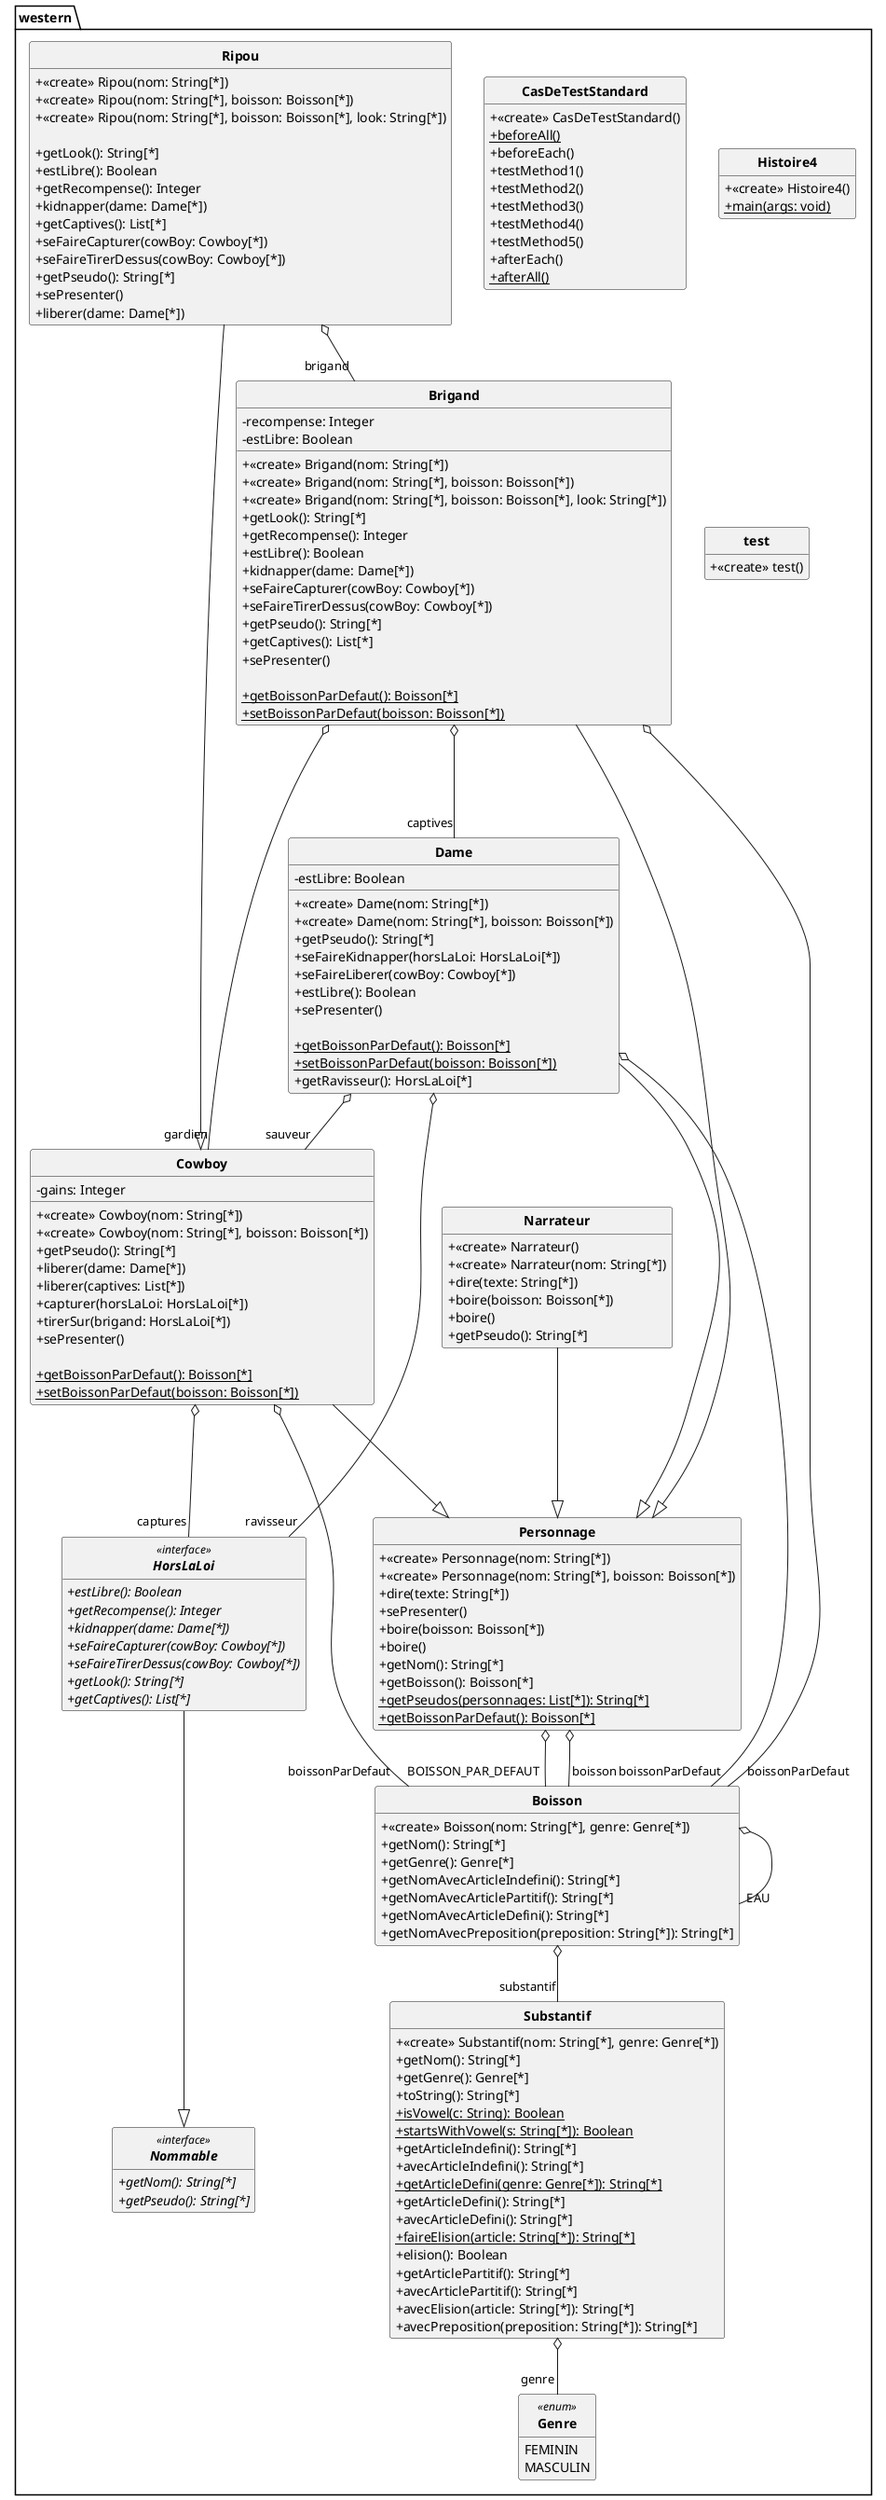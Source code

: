 @startuml
'https://plantuml.com/class-diagram
skinparam style strictuml
skinparam classAttributeIconSize 0
skinparam classFontStyle Bold
hide empty members

Class western.Boisson{
+ <<create>> Boisson(nom: String[*], genre: Genre[*])


+ getNom(): String[*]
+ getGenre(): Genre[*]
+ getNomAvecArticleIndefini(): String[*]
+ getNomAvecArticlePartitif(): String[*]
+ getNomAvecArticleDefini(): String[*]
+ getNomAvecPreposition(preposition: String[*]): String[*]

}
western.Boisson o-- "substantif"western.Substantif
western.Boisson o-- "EAU"western.Boisson


Class western.Brigand{
+ <<create>> Brigand(nom: String[*])
+ <<create>> Brigand(nom: String[*], boisson: Boisson[*])
+ <<create>> Brigand(nom: String[*], boisson: Boisson[*], look: String[*])


- recompense: Integer
- estLibre: Boolean


+ getLook(): String[*]
+ getRecompense(): Integer
+ estLibre(): Boolean
+ kidnapper(dame: Dame[*])
+ seFaireCapturer(cowBoy: Cowboy[*])
+ seFaireTirerDessus(cowBoy: Cowboy[*])
+ getPseudo(): String[*]
+ getCaptives(): List[*]
+ sePresenter()

{static} + getBoissonParDefaut(): Boisson[*]
{static} + setBoissonParDefaut(boisson: Boisson[*])

}
western.Brigand o--- "captives"western.Dame
western.Brigand o-- "gardien"western.Cowboy
western.Brigand o-- "boissonParDefaut"western.Boisson

western.Brigand ---|> western.Personnage
Class western.CasDeTestStandard{
+ <<create>> CasDeTestStandard()
{static} + beforeAll()
+ beforeEach()
+ testMethod1()
+ testMethod2()
+ testMethod3()
+ testMethod4()
+ testMethod5()
+ afterEach()
{static} + afterAll()

}


Class western.Cowboy{
+ <<create>> Cowboy(nom: String[*])
+ <<create>> Cowboy(nom: String[*], boisson: Boisson[*])
- gains: Integer

+ getPseudo(): String[*]
+ liberer(dame: Dame[*])
+ liberer(captives: List[*])
+ capturer(horsLaLoi: HorsLaLoi[*])
+ tirerSur(brigand: HorsLaLoi[*])
+ sePresenter()

{static} + getBoissonParDefaut(): Boisson[*]
{static} + setBoissonParDefaut(boisson: Boisson[*])

}
western.Cowboy o--- "captures"western.HorsLaLoi
western.Cowboy o-- "boissonParDefaut"western.Boisson

western.Cowboy ---|> western.Personnage
Class western.Dame{
+ <<create>> Dame(nom: String[*])
+ <<create>> Dame(nom: String[*], boisson: Boisson[*])
- estLibre: Boolean


+ getPseudo(): String[*]
+ seFaireKidnapper(horsLaLoi: HorsLaLoi[*])
+ seFaireLiberer(cowBoy: Cowboy[*])
+ estLibre(): Boolean
+ sePresenter()

{static} + getBoissonParDefaut(): Boisson[*]
{static} + setBoissonParDefaut(boisson: Boisson[*])
+ getRavisseur(): HorsLaLoi[*]

}
western.Dame o-- "sauveur"western.Cowboy
western.Dame o-- "ravisseur"western.HorsLaLoi
western.Dame o-- "boissonParDefaut"western.Boisson

western.Dame ---|> western.Personnage
Enum western.Genre<<enum>> {
FEMININ
MASCULIN

}
Class western.Histoire4{
+ <<create>> Histoire4()
{static} + main(args: void)

}


Interface western.HorsLaLoi<<interface>> {
{abstract} + estLibre(): Boolean
{abstract} + getRecompense(): Integer
{abstract} + kidnapper(dame: Dame[*])
{abstract} + seFaireCapturer(cowBoy: Cowboy[*])
{abstract} + seFaireTirerDessus(cowBoy: Cowboy[*])
{abstract} + getLook(): String[*]
{abstract} + getCaptives(): List[*]

}
western.HorsLaLoi ---|> western.Nommable

Class western.Narrateur{
+ <<create>> Narrateur()
+ <<create>> Narrateur(nom: String[*])
+ dire(texte: String[*])
+ boire(boisson: Boisson[*])
+ boire()
+ getPseudo(): String[*]

}

western.Narrateur ---|> western.Personnage
Interface western.Nommable<<interface>> {
{abstract} + getNom(): String[*]
{abstract} + getPseudo(): String[*]

}

Class western.Personnage{
+ <<create>> Personnage(nom: String[*])
+ <<create>> Personnage(nom: String[*], boisson: Boisson[*])



+ dire(texte: String[*])
+ sePresenter()
+ boire(boisson: Boisson[*])
+ boire()
+ getNom(): String[*]
+ getBoisson(): Boisson[*]
{static} + getPseudos(personnages: List[*]): String[*]
{static} + getBoissonParDefaut(): Boisson[*]

}
western.Personnage o-- "BOISSON_PAR_DEFAUT"western.Boisson
western.Personnage o-- "boisson"western.Boisson


Class western.Ripou{
+ <<create>> Ripou(nom: String[*])
+ <<create>> Ripou(nom: String[*], boisson: Boisson[*])
+ <<create>> Ripou(nom: String[*], boisson: Boisson[*], look: String[*])

+ getLook(): String[*]
+ estLibre(): Boolean
+ getRecompense(): Integer
+ kidnapper(dame: Dame[*])
+ getCaptives(): List[*]
+ seFaireCapturer(cowBoy: Cowboy[*])
+ seFaireTirerDessus(cowBoy: Cowboy[*])
+ getPseudo(): String[*]
+ sePresenter()
+ liberer(dame: Dame[*])

}
western.Ripou o-- "brigand"western.Brigand

western.Ripou ---|> western.Cowboy
Class western.Substantif{
+ <<create>> Substantif(nom: String[*], genre: Genre[*])


+ getNom(): String[*]
+ getGenre(): Genre[*]
+ toString(): String[*]
{static} + isVowel(c: String): Boolean
{static} + startsWithVowel(s: String[*]): Boolean
+ getArticleIndefini(): String[*]
+ avecArticleIndefini(): String[*]
{static} + getArticleDefini(genre: Genre[*]): String[*]
+ getArticleDefini(): String[*]
+ avecArticleDefini(): String[*]
{static} + faireElision(article: String[*]): String[*]
+ elision(): Boolean
+ getArticlePartitif(): String[*]
+ avecArticlePartitif(): String[*]
+ avecElision(article: String[*]): String[*]
+ avecPreposition(preposition: String[*]): String[*]

}
western.Substantif o-- "genre"western.Genre


Class western.test{
+ <<create>> test()

}



@enduml

